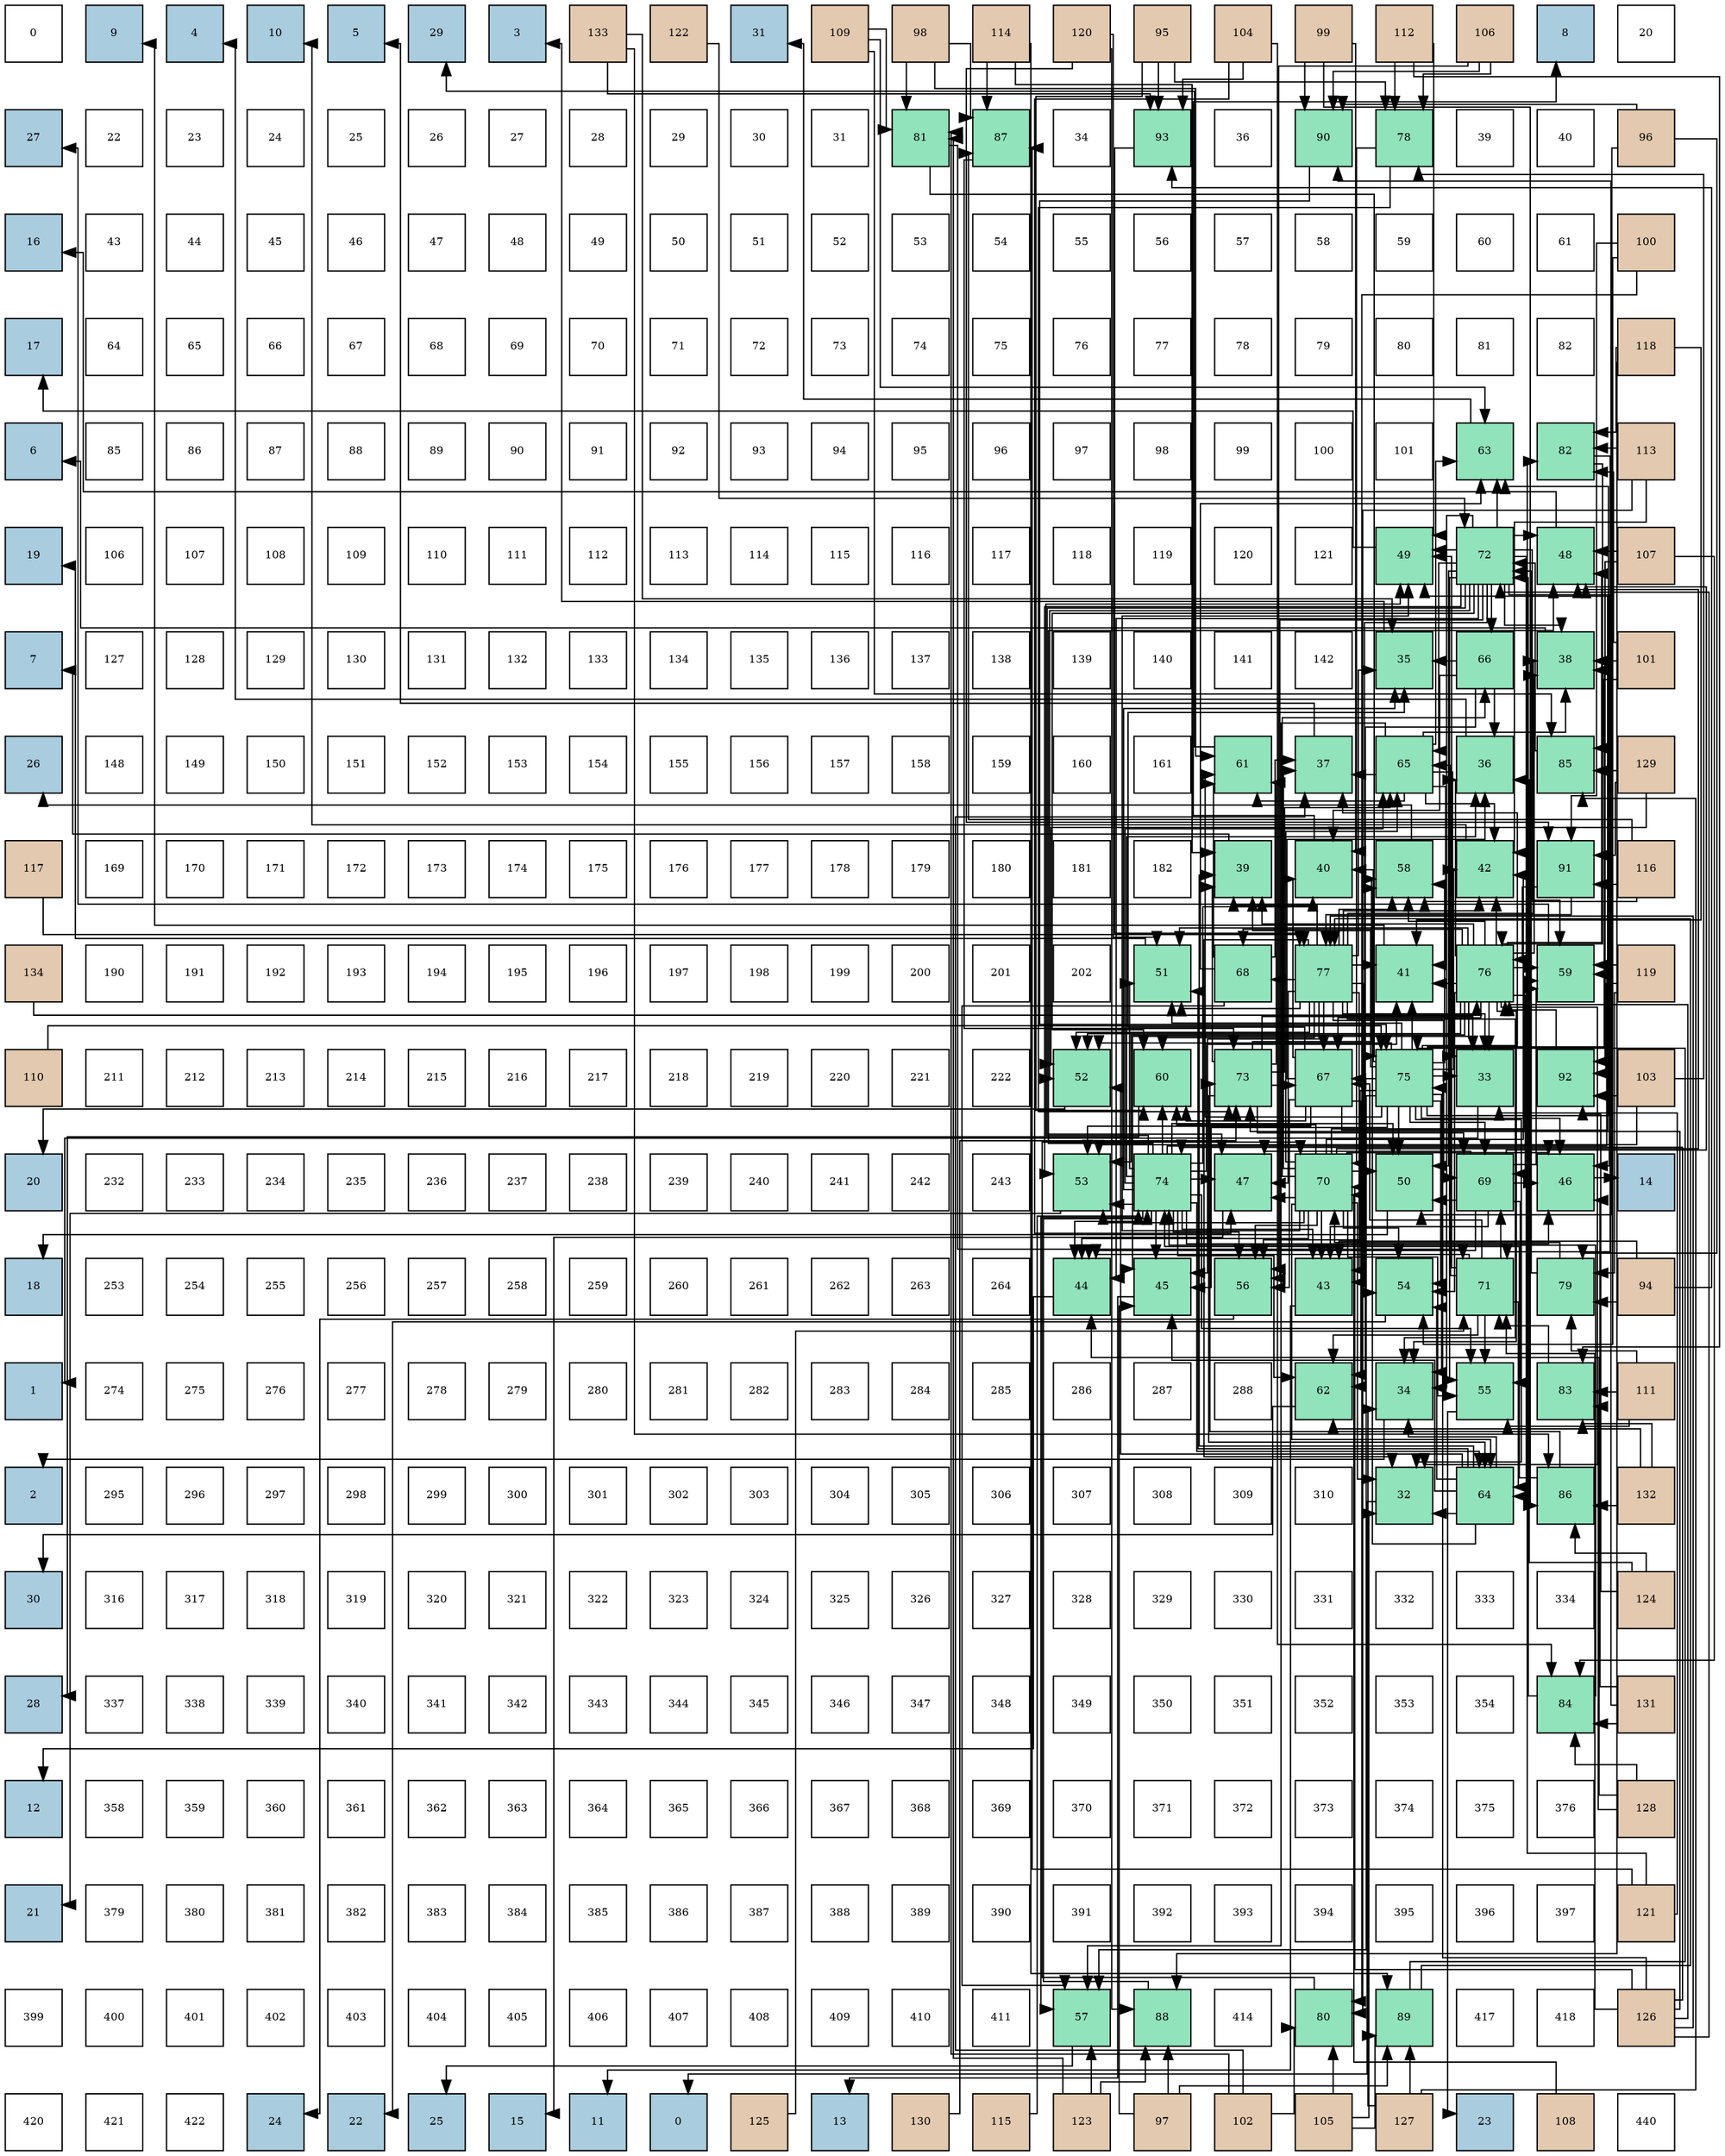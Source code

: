digraph layout{
 rankdir=TB;
 splines=ortho;
 node [style=filled shape=square fixedsize=true width=0.6];
0[label="0", fontsize=8, fillcolor="#ffffff"];
1[label="9", fontsize=8, fillcolor="#a9ccde"];
2[label="4", fontsize=8, fillcolor="#a9ccde"];
3[label="10", fontsize=8, fillcolor="#a9ccde"];
4[label="5", fontsize=8, fillcolor="#a9ccde"];
5[label="29", fontsize=8, fillcolor="#a9ccde"];
6[label="3", fontsize=8, fillcolor="#a9ccde"];
7[label="133", fontsize=8, fillcolor="#e3c9af"];
8[label="122", fontsize=8, fillcolor="#e3c9af"];
9[label="31", fontsize=8, fillcolor="#a9ccde"];
10[label="109", fontsize=8, fillcolor="#e3c9af"];
11[label="98", fontsize=8, fillcolor="#e3c9af"];
12[label="114", fontsize=8, fillcolor="#e3c9af"];
13[label="120", fontsize=8, fillcolor="#e3c9af"];
14[label="95", fontsize=8, fillcolor="#e3c9af"];
15[label="104", fontsize=8, fillcolor="#e3c9af"];
16[label="99", fontsize=8, fillcolor="#e3c9af"];
17[label="112", fontsize=8, fillcolor="#e3c9af"];
18[label="106", fontsize=8, fillcolor="#e3c9af"];
19[label="8", fontsize=8, fillcolor="#a9ccde"];
20[label="20", fontsize=8, fillcolor="#ffffff"];
21[label="27", fontsize=8, fillcolor="#a9ccde"];
22[label="22", fontsize=8, fillcolor="#ffffff"];
23[label="23", fontsize=8, fillcolor="#ffffff"];
24[label="24", fontsize=8, fillcolor="#ffffff"];
25[label="25", fontsize=8, fillcolor="#ffffff"];
26[label="26", fontsize=8, fillcolor="#ffffff"];
27[label="27", fontsize=8, fillcolor="#ffffff"];
28[label="28", fontsize=8, fillcolor="#ffffff"];
29[label="29", fontsize=8, fillcolor="#ffffff"];
30[label="30", fontsize=8, fillcolor="#ffffff"];
31[label="31", fontsize=8, fillcolor="#ffffff"];
32[label="81", fontsize=8, fillcolor="#91e3bb"];
33[label="87", fontsize=8, fillcolor="#91e3bb"];
34[label="34", fontsize=8, fillcolor="#ffffff"];
35[label="93", fontsize=8, fillcolor="#91e3bb"];
36[label="36", fontsize=8, fillcolor="#ffffff"];
37[label="90", fontsize=8, fillcolor="#91e3bb"];
38[label="78", fontsize=8, fillcolor="#91e3bb"];
39[label="39", fontsize=8, fillcolor="#ffffff"];
40[label="40", fontsize=8, fillcolor="#ffffff"];
41[label="96", fontsize=8, fillcolor="#e3c9af"];
42[label="16", fontsize=8, fillcolor="#a9ccde"];
43[label="43", fontsize=8, fillcolor="#ffffff"];
44[label="44", fontsize=8, fillcolor="#ffffff"];
45[label="45", fontsize=8, fillcolor="#ffffff"];
46[label="46", fontsize=8, fillcolor="#ffffff"];
47[label="47", fontsize=8, fillcolor="#ffffff"];
48[label="48", fontsize=8, fillcolor="#ffffff"];
49[label="49", fontsize=8, fillcolor="#ffffff"];
50[label="50", fontsize=8, fillcolor="#ffffff"];
51[label="51", fontsize=8, fillcolor="#ffffff"];
52[label="52", fontsize=8, fillcolor="#ffffff"];
53[label="53", fontsize=8, fillcolor="#ffffff"];
54[label="54", fontsize=8, fillcolor="#ffffff"];
55[label="55", fontsize=8, fillcolor="#ffffff"];
56[label="56", fontsize=8, fillcolor="#ffffff"];
57[label="57", fontsize=8, fillcolor="#ffffff"];
58[label="58", fontsize=8, fillcolor="#ffffff"];
59[label="59", fontsize=8, fillcolor="#ffffff"];
60[label="60", fontsize=8, fillcolor="#ffffff"];
61[label="61", fontsize=8, fillcolor="#ffffff"];
62[label="100", fontsize=8, fillcolor="#e3c9af"];
63[label="17", fontsize=8, fillcolor="#a9ccde"];
64[label="64", fontsize=8, fillcolor="#ffffff"];
65[label="65", fontsize=8, fillcolor="#ffffff"];
66[label="66", fontsize=8, fillcolor="#ffffff"];
67[label="67", fontsize=8, fillcolor="#ffffff"];
68[label="68", fontsize=8, fillcolor="#ffffff"];
69[label="69", fontsize=8, fillcolor="#ffffff"];
70[label="70", fontsize=8, fillcolor="#ffffff"];
71[label="71", fontsize=8, fillcolor="#ffffff"];
72[label="72", fontsize=8, fillcolor="#ffffff"];
73[label="73", fontsize=8, fillcolor="#ffffff"];
74[label="74", fontsize=8, fillcolor="#ffffff"];
75[label="75", fontsize=8, fillcolor="#ffffff"];
76[label="76", fontsize=8, fillcolor="#ffffff"];
77[label="77", fontsize=8, fillcolor="#ffffff"];
78[label="78", fontsize=8, fillcolor="#ffffff"];
79[label="79", fontsize=8, fillcolor="#ffffff"];
80[label="80", fontsize=8, fillcolor="#ffffff"];
81[label="81", fontsize=8, fillcolor="#ffffff"];
82[label="82", fontsize=8, fillcolor="#ffffff"];
83[label="118", fontsize=8, fillcolor="#e3c9af"];
84[label="6", fontsize=8, fillcolor="#a9ccde"];
85[label="85", fontsize=8, fillcolor="#ffffff"];
86[label="86", fontsize=8, fillcolor="#ffffff"];
87[label="87", fontsize=8, fillcolor="#ffffff"];
88[label="88", fontsize=8, fillcolor="#ffffff"];
89[label="89", fontsize=8, fillcolor="#ffffff"];
90[label="90", fontsize=8, fillcolor="#ffffff"];
91[label="91", fontsize=8, fillcolor="#ffffff"];
92[label="92", fontsize=8, fillcolor="#ffffff"];
93[label="93", fontsize=8, fillcolor="#ffffff"];
94[label="94", fontsize=8, fillcolor="#ffffff"];
95[label="95", fontsize=8, fillcolor="#ffffff"];
96[label="96", fontsize=8, fillcolor="#ffffff"];
97[label="97", fontsize=8, fillcolor="#ffffff"];
98[label="98", fontsize=8, fillcolor="#ffffff"];
99[label="99", fontsize=8, fillcolor="#ffffff"];
100[label="100", fontsize=8, fillcolor="#ffffff"];
101[label="101", fontsize=8, fillcolor="#ffffff"];
102[label="63", fontsize=8, fillcolor="#91e3bb"];
103[label="82", fontsize=8, fillcolor="#91e3bb"];
104[label="113", fontsize=8, fillcolor="#e3c9af"];
105[label="19", fontsize=8, fillcolor="#a9ccde"];
106[label="106", fontsize=8, fillcolor="#ffffff"];
107[label="107", fontsize=8, fillcolor="#ffffff"];
108[label="108", fontsize=8, fillcolor="#ffffff"];
109[label="109", fontsize=8, fillcolor="#ffffff"];
110[label="110", fontsize=8, fillcolor="#ffffff"];
111[label="111", fontsize=8, fillcolor="#ffffff"];
112[label="112", fontsize=8, fillcolor="#ffffff"];
113[label="113", fontsize=8, fillcolor="#ffffff"];
114[label="114", fontsize=8, fillcolor="#ffffff"];
115[label="115", fontsize=8, fillcolor="#ffffff"];
116[label="116", fontsize=8, fillcolor="#ffffff"];
117[label="117", fontsize=8, fillcolor="#ffffff"];
118[label="118", fontsize=8, fillcolor="#ffffff"];
119[label="119", fontsize=8, fillcolor="#ffffff"];
120[label="120", fontsize=8, fillcolor="#ffffff"];
121[label="121", fontsize=8, fillcolor="#ffffff"];
122[label="49", fontsize=8, fillcolor="#91e3bb"];
123[label="72", fontsize=8, fillcolor="#91e3bb"];
124[label="48", fontsize=8, fillcolor="#91e3bb"];
125[label="107", fontsize=8, fillcolor="#e3c9af"];
126[label="7", fontsize=8, fillcolor="#a9ccde"];
127[label="127", fontsize=8, fillcolor="#ffffff"];
128[label="128", fontsize=8, fillcolor="#ffffff"];
129[label="129", fontsize=8, fillcolor="#ffffff"];
130[label="130", fontsize=8, fillcolor="#ffffff"];
131[label="131", fontsize=8, fillcolor="#ffffff"];
132[label="132", fontsize=8, fillcolor="#ffffff"];
133[label="133", fontsize=8, fillcolor="#ffffff"];
134[label="134", fontsize=8, fillcolor="#ffffff"];
135[label="135", fontsize=8, fillcolor="#ffffff"];
136[label="136", fontsize=8, fillcolor="#ffffff"];
137[label="137", fontsize=8, fillcolor="#ffffff"];
138[label="138", fontsize=8, fillcolor="#ffffff"];
139[label="139", fontsize=8, fillcolor="#ffffff"];
140[label="140", fontsize=8, fillcolor="#ffffff"];
141[label="141", fontsize=8, fillcolor="#ffffff"];
142[label="142", fontsize=8, fillcolor="#ffffff"];
143[label="35", fontsize=8, fillcolor="#91e3bb"];
144[label="66", fontsize=8, fillcolor="#91e3bb"];
145[label="38", fontsize=8, fillcolor="#91e3bb"];
146[label="101", fontsize=8, fillcolor="#e3c9af"];
147[label="26", fontsize=8, fillcolor="#a9ccde"];
148[label="148", fontsize=8, fillcolor="#ffffff"];
149[label="149", fontsize=8, fillcolor="#ffffff"];
150[label="150", fontsize=8, fillcolor="#ffffff"];
151[label="151", fontsize=8, fillcolor="#ffffff"];
152[label="152", fontsize=8, fillcolor="#ffffff"];
153[label="153", fontsize=8, fillcolor="#ffffff"];
154[label="154", fontsize=8, fillcolor="#ffffff"];
155[label="155", fontsize=8, fillcolor="#ffffff"];
156[label="156", fontsize=8, fillcolor="#ffffff"];
157[label="157", fontsize=8, fillcolor="#ffffff"];
158[label="158", fontsize=8, fillcolor="#ffffff"];
159[label="159", fontsize=8, fillcolor="#ffffff"];
160[label="160", fontsize=8, fillcolor="#ffffff"];
161[label="161", fontsize=8, fillcolor="#ffffff"];
162[label="61", fontsize=8, fillcolor="#91e3bb"];
163[label="37", fontsize=8, fillcolor="#91e3bb"];
164[label="65", fontsize=8, fillcolor="#91e3bb"];
165[label="36", fontsize=8, fillcolor="#91e3bb"];
166[label="85", fontsize=8, fillcolor="#91e3bb"];
167[label="129", fontsize=8, fillcolor="#e3c9af"];
168[label="117", fontsize=8, fillcolor="#e3c9af"];
169[label="169", fontsize=8, fillcolor="#ffffff"];
170[label="170", fontsize=8, fillcolor="#ffffff"];
171[label="171", fontsize=8, fillcolor="#ffffff"];
172[label="172", fontsize=8, fillcolor="#ffffff"];
173[label="173", fontsize=8, fillcolor="#ffffff"];
174[label="174", fontsize=8, fillcolor="#ffffff"];
175[label="175", fontsize=8, fillcolor="#ffffff"];
176[label="176", fontsize=8, fillcolor="#ffffff"];
177[label="177", fontsize=8, fillcolor="#ffffff"];
178[label="178", fontsize=8, fillcolor="#ffffff"];
179[label="179", fontsize=8, fillcolor="#ffffff"];
180[label="180", fontsize=8, fillcolor="#ffffff"];
181[label="181", fontsize=8, fillcolor="#ffffff"];
182[label="182", fontsize=8, fillcolor="#ffffff"];
183[label="39", fontsize=8, fillcolor="#91e3bb"];
184[label="40", fontsize=8, fillcolor="#91e3bb"];
185[label="58", fontsize=8, fillcolor="#91e3bb"];
186[label="42", fontsize=8, fillcolor="#91e3bb"];
187[label="91", fontsize=8, fillcolor="#91e3bb"];
188[label="116", fontsize=8, fillcolor="#e3c9af"];
189[label="134", fontsize=8, fillcolor="#e3c9af"];
190[label="190", fontsize=8, fillcolor="#ffffff"];
191[label="191", fontsize=8, fillcolor="#ffffff"];
192[label="192", fontsize=8, fillcolor="#ffffff"];
193[label="193", fontsize=8, fillcolor="#ffffff"];
194[label="194", fontsize=8, fillcolor="#ffffff"];
195[label="195", fontsize=8, fillcolor="#ffffff"];
196[label="196", fontsize=8, fillcolor="#ffffff"];
197[label="197", fontsize=8, fillcolor="#ffffff"];
198[label="198", fontsize=8, fillcolor="#ffffff"];
199[label="199", fontsize=8, fillcolor="#ffffff"];
200[label="200", fontsize=8, fillcolor="#ffffff"];
201[label="201", fontsize=8, fillcolor="#ffffff"];
202[label="202", fontsize=8, fillcolor="#ffffff"];
203[label="51", fontsize=8, fillcolor="#91e3bb"];
204[label="68", fontsize=8, fillcolor="#91e3bb"];
205[label="77", fontsize=8, fillcolor="#91e3bb"];
206[label="41", fontsize=8, fillcolor="#91e3bb"];
207[label="76", fontsize=8, fillcolor="#91e3bb"];
208[label="59", fontsize=8, fillcolor="#91e3bb"];
209[label="119", fontsize=8, fillcolor="#e3c9af"];
210[label="110", fontsize=8, fillcolor="#e3c9af"];
211[label="211", fontsize=8, fillcolor="#ffffff"];
212[label="212", fontsize=8, fillcolor="#ffffff"];
213[label="213", fontsize=8, fillcolor="#ffffff"];
214[label="214", fontsize=8, fillcolor="#ffffff"];
215[label="215", fontsize=8, fillcolor="#ffffff"];
216[label="216", fontsize=8, fillcolor="#ffffff"];
217[label="217", fontsize=8, fillcolor="#ffffff"];
218[label="218", fontsize=8, fillcolor="#ffffff"];
219[label="219", fontsize=8, fillcolor="#ffffff"];
220[label="220", fontsize=8, fillcolor="#ffffff"];
221[label="221", fontsize=8, fillcolor="#ffffff"];
222[label="222", fontsize=8, fillcolor="#ffffff"];
223[label="52", fontsize=8, fillcolor="#91e3bb"];
224[label="60", fontsize=8, fillcolor="#91e3bb"];
225[label="73", fontsize=8, fillcolor="#91e3bb"];
226[label="67", fontsize=8, fillcolor="#91e3bb"];
227[label="75", fontsize=8, fillcolor="#91e3bb"];
228[label="33", fontsize=8, fillcolor="#91e3bb"];
229[label="92", fontsize=8, fillcolor="#91e3bb"];
230[label="103", fontsize=8, fillcolor="#e3c9af"];
231[label="20", fontsize=8, fillcolor="#a9ccde"];
232[label="232", fontsize=8, fillcolor="#ffffff"];
233[label="233", fontsize=8, fillcolor="#ffffff"];
234[label="234", fontsize=8, fillcolor="#ffffff"];
235[label="235", fontsize=8, fillcolor="#ffffff"];
236[label="236", fontsize=8, fillcolor="#ffffff"];
237[label="237", fontsize=8, fillcolor="#ffffff"];
238[label="238", fontsize=8, fillcolor="#ffffff"];
239[label="239", fontsize=8, fillcolor="#ffffff"];
240[label="240", fontsize=8, fillcolor="#ffffff"];
241[label="241", fontsize=8, fillcolor="#ffffff"];
242[label="242", fontsize=8, fillcolor="#ffffff"];
243[label="243", fontsize=8, fillcolor="#ffffff"];
244[label="53", fontsize=8, fillcolor="#91e3bb"];
245[label="74", fontsize=8, fillcolor="#91e3bb"];
246[label="47", fontsize=8, fillcolor="#91e3bb"];
247[label="70", fontsize=8, fillcolor="#91e3bb"];
248[label="50", fontsize=8, fillcolor="#91e3bb"];
249[label="69", fontsize=8, fillcolor="#91e3bb"];
250[label="46", fontsize=8, fillcolor="#91e3bb"];
251[label="14", fontsize=8, fillcolor="#a9ccde"];
252[label="18", fontsize=8, fillcolor="#a9ccde"];
253[label="253", fontsize=8, fillcolor="#ffffff"];
254[label="254", fontsize=8, fillcolor="#ffffff"];
255[label="255", fontsize=8, fillcolor="#ffffff"];
256[label="256", fontsize=8, fillcolor="#ffffff"];
257[label="257", fontsize=8, fillcolor="#ffffff"];
258[label="258", fontsize=8, fillcolor="#ffffff"];
259[label="259", fontsize=8, fillcolor="#ffffff"];
260[label="260", fontsize=8, fillcolor="#ffffff"];
261[label="261", fontsize=8, fillcolor="#ffffff"];
262[label="262", fontsize=8, fillcolor="#ffffff"];
263[label="263", fontsize=8, fillcolor="#ffffff"];
264[label="264", fontsize=8, fillcolor="#ffffff"];
265[label="44", fontsize=8, fillcolor="#91e3bb"];
266[label="45", fontsize=8, fillcolor="#91e3bb"];
267[label="56", fontsize=8, fillcolor="#91e3bb"];
268[label="43", fontsize=8, fillcolor="#91e3bb"];
269[label="54", fontsize=8, fillcolor="#91e3bb"];
270[label="71", fontsize=8, fillcolor="#91e3bb"];
271[label="79", fontsize=8, fillcolor="#91e3bb"];
272[label="94", fontsize=8, fillcolor="#e3c9af"];
273[label="1", fontsize=8, fillcolor="#a9ccde"];
274[label="274", fontsize=8, fillcolor="#ffffff"];
275[label="275", fontsize=8, fillcolor="#ffffff"];
276[label="276", fontsize=8, fillcolor="#ffffff"];
277[label="277", fontsize=8, fillcolor="#ffffff"];
278[label="278", fontsize=8, fillcolor="#ffffff"];
279[label="279", fontsize=8, fillcolor="#ffffff"];
280[label="280", fontsize=8, fillcolor="#ffffff"];
281[label="281", fontsize=8, fillcolor="#ffffff"];
282[label="282", fontsize=8, fillcolor="#ffffff"];
283[label="283", fontsize=8, fillcolor="#ffffff"];
284[label="284", fontsize=8, fillcolor="#ffffff"];
285[label="285", fontsize=8, fillcolor="#ffffff"];
286[label="286", fontsize=8, fillcolor="#ffffff"];
287[label="287", fontsize=8, fillcolor="#ffffff"];
288[label="288", fontsize=8, fillcolor="#ffffff"];
289[label="62", fontsize=8, fillcolor="#91e3bb"];
290[label="34", fontsize=8, fillcolor="#91e3bb"];
291[label="55", fontsize=8, fillcolor="#91e3bb"];
292[label="83", fontsize=8, fillcolor="#91e3bb"];
293[label="111", fontsize=8, fillcolor="#e3c9af"];
294[label="2", fontsize=8, fillcolor="#a9ccde"];
295[label="295", fontsize=8, fillcolor="#ffffff"];
296[label="296", fontsize=8, fillcolor="#ffffff"];
297[label="297", fontsize=8, fillcolor="#ffffff"];
298[label="298", fontsize=8, fillcolor="#ffffff"];
299[label="299", fontsize=8, fillcolor="#ffffff"];
300[label="300", fontsize=8, fillcolor="#ffffff"];
301[label="301", fontsize=8, fillcolor="#ffffff"];
302[label="302", fontsize=8, fillcolor="#ffffff"];
303[label="303", fontsize=8, fillcolor="#ffffff"];
304[label="304", fontsize=8, fillcolor="#ffffff"];
305[label="305", fontsize=8, fillcolor="#ffffff"];
306[label="306", fontsize=8, fillcolor="#ffffff"];
307[label="307", fontsize=8, fillcolor="#ffffff"];
308[label="308", fontsize=8, fillcolor="#ffffff"];
309[label="309", fontsize=8, fillcolor="#ffffff"];
310[label="310", fontsize=8, fillcolor="#ffffff"];
311[label="32", fontsize=8, fillcolor="#91e3bb"];
312[label="64", fontsize=8, fillcolor="#91e3bb"];
313[label="86", fontsize=8, fillcolor="#91e3bb"];
314[label="132", fontsize=8, fillcolor="#e3c9af"];
315[label="30", fontsize=8, fillcolor="#a9ccde"];
316[label="316", fontsize=8, fillcolor="#ffffff"];
317[label="317", fontsize=8, fillcolor="#ffffff"];
318[label="318", fontsize=8, fillcolor="#ffffff"];
319[label="319", fontsize=8, fillcolor="#ffffff"];
320[label="320", fontsize=8, fillcolor="#ffffff"];
321[label="321", fontsize=8, fillcolor="#ffffff"];
322[label="322", fontsize=8, fillcolor="#ffffff"];
323[label="323", fontsize=8, fillcolor="#ffffff"];
324[label="324", fontsize=8, fillcolor="#ffffff"];
325[label="325", fontsize=8, fillcolor="#ffffff"];
326[label="326", fontsize=8, fillcolor="#ffffff"];
327[label="327", fontsize=8, fillcolor="#ffffff"];
328[label="328", fontsize=8, fillcolor="#ffffff"];
329[label="329", fontsize=8, fillcolor="#ffffff"];
330[label="330", fontsize=8, fillcolor="#ffffff"];
331[label="331", fontsize=8, fillcolor="#ffffff"];
332[label="332", fontsize=8, fillcolor="#ffffff"];
333[label="333", fontsize=8, fillcolor="#ffffff"];
334[label="334", fontsize=8, fillcolor="#ffffff"];
335[label="124", fontsize=8, fillcolor="#e3c9af"];
336[label="28", fontsize=8, fillcolor="#a9ccde"];
337[label="337", fontsize=8, fillcolor="#ffffff"];
338[label="338", fontsize=8, fillcolor="#ffffff"];
339[label="339", fontsize=8, fillcolor="#ffffff"];
340[label="340", fontsize=8, fillcolor="#ffffff"];
341[label="341", fontsize=8, fillcolor="#ffffff"];
342[label="342", fontsize=8, fillcolor="#ffffff"];
343[label="343", fontsize=8, fillcolor="#ffffff"];
344[label="344", fontsize=8, fillcolor="#ffffff"];
345[label="345", fontsize=8, fillcolor="#ffffff"];
346[label="346", fontsize=8, fillcolor="#ffffff"];
347[label="347", fontsize=8, fillcolor="#ffffff"];
348[label="348", fontsize=8, fillcolor="#ffffff"];
349[label="349", fontsize=8, fillcolor="#ffffff"];
350[label="350", fontsize=8, fillcolor="#ffffff"];
351[label="351", fontsize=8, fillcolor="#ffffff"];
352[label="352", fontsize=8, fillcolor="#ffffff"];
353[label="353", fontsize=8, fillcolor="#ffffff"];
354[label="354", fontsize=8, fillcolor="#ffffff"];
355[label="84", fontsize=8, fillcolor="#91e3bb"];
356[label="131", fontsize=8, fillcolor="#e3c9af"];
357[label="12", fontsize=8, fillcolor="#a9ccde"];
358[label="358", fontsize=8, fillcolor="#ffffff"];
359[label="359", fontsize=8, fillcolor="#ffffff"];
360[label="360", fontsize=8, fillcolor="#ffffff"];
361[label="361", fontsize=8, fillcolor="#ffffff"];
362[label="362", fontsize=8, fillcolor="#ffffff"];
363[label="363", fontsize=8, fillcolor="#ffffff"];
364[label="364", fontsize=8, fillcolor="#ffffff"];
365[label="365", fontsize=8, fillcolor="#ffffff"];
366[label="366", fontsize=8, fillcolor="#ffffff"];
367[label="367", fontsize=8, fillcolor="#ffffff"];
368[label="368", fontsize=8, fillcolor="#ffffff"];
369[label="369", fontsize=8, fillcolor="#ffffff"];
370[label="370", fontsize=8, fillcolor="#ffffff"];
371[label="371", fontsize=8, fillcolor="#ffffff"];
372[label="372", fontsize=8, fillcolor="#ffffff"];
373[label="373", fontsize=8, fillcolor="#ffffff"];
374[label="374", fontsize=8, fillcolor="#ffffff"];
375[label="375", fontsize=8, fillcolor="#ffffff"];
376[label="376", fontsize=8, fillcolor="#ffffff"];
377[label="128", fontsize=8, fillcolor="#e3c9af"];
378[label="21", fontsize=8, fillcolor="#a9ccde"];
379[label="379", fontsize=8, fillcolor="#ffffff"];
380[label="380", fontsize=8, fillcolor="#ffffff"];
381[label="381", fontsize=8, fillcolor="#ffffff"];
382[label="382", fontsize=8, fillcolor="#ffffff"];
383[label="383", fontsize=8, fillcolor="#ffffff"];
384[label="384", fontsize=8, fillcolor="#ffffff"];
385[label="385", fontsize=8, fillcolor="#ffffff"];
386[label="386", fontsize=8, fillcolor="#ffffff"];
387[label="387", fontsize=8, fillcolor="#ffffff"];
388[label="388", fontsize=8, fillcolor="#ffffff"];
389[label="389", fontsize=8, fillcolor="#ffffff"];
390[label="390", fontsize=8, fillcolor="#ffffff"];
391[label="391", fontsize=8, fillcolor="#ffffff"];
392[label="392", fontsize=8, fillcolor="#ffffff"];
393[label="393", fontsize=8, fillcolor="#ffffff"];
394[label="394", fontsize=8, fillcolor="#ffffff"];
395[label="395", fontsize=8, fillcolor="#ffffff"];
396[label="396", fontsize=8, fillcolor="#ffffff"];
397[label="397", fontsize=8, fillcolor="#ffffff"];
398[label="121", fontsize=8, fillcolor="#e3c9af"];
399[label="399", fontsize=8, fillcolor="#ffffff"];
400[label="400", fontsize=8, fillcolor="#ffffff"];
401[label="401", fontsize=8, fillcolor="#ffffff"];
402[label="402", fontsize=8, fillcolor="#ffffff"];
403[label="403", fontsize=8, fillcolor="#ffffff"];
404[label="404", fontsize=8, fillcolor="#ffffff"];
405[label="405", fontsize=8, fillcolor="#ffffff"];
406[label="406", fontsize=8, fillcolor="#ffffff"];
407[label="407", fontsize=8, fillcolor="#ffffff"];
408[label="408", fontsize=8, fillcolor="#ffffff"];
409[label="409", fontsize=8, fillcolor="#ffffff"];
410[label="410", fontsize=8, fillcolor="#ffffff"];
411[label="411", fontsize=8, fillcolor="#ffffff"];
412[label="57", fontsize=8, fillcolor="#91e3bb"];
413[label="88", fontsize=8, fillcolor="#91e3bb"];
414[label="414", fontsize=8, fillcolor="#ffffff"];
415[label="80", fontsize=8, fillcolor="#91e3bb"];
416[label="89", fontsize=8, fillcolor="#91e3bb"];
417[label="417", fontsize=8, fillcolor="#ffffff"];
418[label="418", fontsize=8, fillcolor="#ffffff"];
419[label="126", fontsize=8, fillcolor="#e3c9af"];
420[label="420", fontsize=8, fillcolor="#ffffff"];
421[label="421", fontsize=8, fillcolor="#ffffff"];
422[label="422", fontsize=8, fillcolor="#ffffff"];
423[label="24", fontsize=8, fillcolor="#a9ccde"];
424[label="22", fontsize=8, fillcolor="#a9ccde"];
425[label="25", fontsize=8, fillcolor="#a9ccde"];
426[label="15", fontsize=8, fillcolor="#a9ccde"];
427[label="11", fontsize=8, fillcolor="#a9ccde"];
428[label="0", fontsize=8, fillcolor="#a9ccde"];
429[label="125", fontsize=8, fillcolor="#e3c9af"];
430[label="13", fontsize=8, fillcolor="#a9ccde"];
431[label="130", fontsize=8, fillcolor="#e3c9af"];
432[label="115", fontsize=8, fillcolor="#e3c9af"];
433[label="123", fontsize=8, fillcolor="#e3c9af"];
434[label="97", fontsize=8, fillcolor="#e3c9af"];
435[label="102", fontsize=8, fillcolor="#e3c9af"];
436[label="105", fontsize=8, fillcolor="#e3c9af"];
437[label="127", fontsize=8, fillcolor="#e3c9af"];
438[label="23", fontsize=8, fillcolor="#a9ccde"];
439[label="108", fontsize=8, fillcolor="#e3c9af"];
440[label="440", fontsize=8, fillcolor="#ffffff"];
edge [constraint=false, style=vis];311 -> 428;
228 -> 273;
290 -> 294;
143 -> 6;
165 -> 2;
163 -> 4;
145 -> 84;
183 -> 126;
184 -> 19;
206 -> 1;
186 -> 3;
268 -> 427;
265 -> 357;
266 -> 430;
250 -> 251;
246 -> 426;
124 -> 42;
122 -> 63;
248 -> 252;
203 -> 105;
223 -> 231;
244 -> 378;
269 -> 424;
291 -> 438;
267 -> 423;
412 -> 425;
185 -> 147;
208 -> 21;
224 -> 336;
162 -> 5;
289 -> 315;
102 -> 9;
312 -> 311;
312 -> 290;
312 -> 183;
312 -> 266;
312 -> 203;
312 -> 223;
312 -> 269;
312 -> 185;
164 -> 228;
164 -> 163;
164 -> 145;
164 -> 206;
164 -> 186;
164 -> 412;
164 -> 162;
164 -> 102;
144 -> 143;
144 -> 165;
144 -> 184;
144 -> 289;
226 -> 143;
226 -> 165;
226 -> 184;
226 -> 122;
226 -> 244;
226 -> 267;
226 -> 224;
226 -> 289;
204 -> 163;
204 -> 412;
204 -> 162;
204 -> 102;
249 -> 268;
249 -> 265;
249 -> 250;
249 -> 246;
249 -> 124;
249 -> 248;
249 -> 291;
249 -> 208;
247 -> 311;
247 -> 163;
247 -> 186;
247 -> 268;
247 -> 265;
247 -> 250;
247 -> 246;
247 -> 124;
247 -> 122;
247 -> 248;
247 -> 244;
247 -> 269;
247 -> 291;
247 -> 267;
247 -> 208;
247 -> 224;
247 -> 312;
247 -> 164;
247 -> 144;
270 -> 265;
270 -> 122;
270 -> 291;
270 -> 289;
270 -> 312;
270 -> 164;
270 -> 226;
270 -> 249;
123 -> 290;
123 -> 145;
123 -> 268;
123 -> 265;
123 -> 250;
123 -> 246;
123 -> 124;
123 -> 122;
123 -> 248;
123 -> 223;
123 -> 244;
123 -> 291;
123 -> 267;
123 -> 208;
123 -> 224;
123 -> 102;
123 -> 312;
123 -> 164;
123 -> 144;
225 -> 228;
225 -> 183;
225 -> 185;
225 -> 162;
225 -> 312;
225 -> 164;
225 -> 226;
225 -> 249;
245 -> 143;
245 -> 165;
245 -> 184;
245 -> 206;
245 -> 268;
245 -> 265;
245 -> 266;
245 -> 250;
245 -> 246;
245 -> 124;
245 -> 122;
245 -> 248;
245 -> 203;
245 -> 244;
245 -> 291;
245 -> 267;
245 -> 412;
245 -> 208;
245 -> 224;
245 -> 289;
245 -> 312;
245 -> 164;
227 -> 311;
227 -> 228;
227 -> 290;
227 -> 163;
227 -> 145;
227 -> 183;
227 -> 184;
227 -> 206;
227 -> 186;
227 -> 266;
227 -> 250;
227 -> 248;
227 -> 203;
227 -> 223;
227 -> 269;
227 -> 267;
227 -> 412;
227 -> 185;
227 -> 162;
227 -> 102;
227 -> 226;
227 -> 249;
207 -> 311;
207 -> 228;
207 -> 290;
207 -> 165;
207 -> 145;
207 -> 183;
207 -> 206;
207 -> 186;
207 -> 266;
207 -> 124;
207 -> 203;
207 -> 223;
207 -> 244;
207 -> 269;
207 -> 185;
207 -> 208;
207 -> 226;
207 -> 204;
207 -> 249;
205 -> 311;
205 -> 228;
205 -> 290;
205 -> 143;
205 -> 145;
205 -> 183;
205 -> 206;
205 -> 186;
205 -> 268;
205 -> 266;
205 -> 246;
205 -> 203;
205 -> 223;
205 -> 269;
205 -> 185;
205 -> 224;
205 -> 226;
205 -> 204;
205 -> 249;
38 -> 247;
38 -> 225;
271 -> 247;
271 -> 123;
415 -> 247;
32 -> 270;
32 -> 227;
103 -> 270;
103 -> 207;
292 -> 270;
355 -> 123;
355 -> 245;
166 -> 123;
313 -> 225;
313 -> 245;
33 -> 225;
413 -> 245;
416 -> 227;
416 -> 205;
37 -> 227;
187 -> 207;
187 -> 205;
229 -> 207;
35 -> 205;
272 -> 268;
272 -> 271;
272 -> 35;
14 -> 224;
14 -> 38;
14 -> 35;
41 -> 248;
41 -> 271;
41 -> 37;
434 -> 266;
434 -> 413;
434 -> 416;
11 -> 162;
11 -> 32;
11 -> 33;
16 -> 184;
16 -> 313;
16 -> 37;
62 -> 269;
62 -> 415;
62 -> 187;
146 -> 145;
146 -> 103;
146 -> 166;
435 -> 163;
435 -> 415;
435 -> 32;
230 -> 244;
230 -> 38;
230 -> 229;
15 -> 246;
15 -> 355;
15 -> 35;
436 -> 311;
436 -> 415;
436 -> 416;
18 -> 267;
18 -> 38;
18 -> 37;
125 -> 124;
125 -> 355;
125 -> 229;
439 -> 247;
10 -> 102;
10 -> 32;
10 -> 166;
210 -> 227;
293 -> 291;
293 -> 271;
293 -> 292;
17 -> 122;
17 -> 38;
17 -> 292;
104 -> 186;
104 -> 415;
104 -> 103;
12 -> 183;
12 -> 33;
12 -> 416;
432 -> 245;
188 -> 185;
188 -> 33;
188 -> 187;
168 -> 205;
83 -> 206;
83 -> 103;
83 -> 413;
209 -> 208;
209 -> 271;
209 -> 229;
13 -> 203;
13 -> 413;
13 -> 187;
398 -> 228;
398 -> 103;
398 -> 33;
8 -> 123;
433 -> 412;
433 -> 32;
433 -> 413;
335 -> 165;
335 -> 313;
335 -> 229;
429 -> 270;
419 -> 247;
419 -> 270;
419 -> 123;
419 -> 225;
419 -> 245;
419 -> 227;
419 -> 207;
419 -> 205;
437 -> 290;
437 -> 166;
437 -> 416;
377 -> 265;
377 -> 292;
377 -> 355;
167 -> 223;
167 -> 166;
167 -> 187;
431 -> 225;
356 -> 250;
356 -> 355;
356 -> 37;
314 -> 289;
314 -> 292;
314 -> 313;
7 -> 143;
7 -> 313;
7 -> 35;
189 -> 207;
edge [constraint=true, style=invis];
0 -> 21 -> 42 -> 63 -> 84 -> 105 -> 126 -> 147 -> 168 -> 189 -> 210 -> 231 -> 252 -> 273 -> 294 -> 315 -> 336 -> 357 -> 378 -> 399 -> 420;
1 -> 22 -> 43 -> 64 -> 85 -> 106 -> 127 -> 148 -> 169 -> 190 -> 211 -> 232 -> 253 -> 274 -> 295 -> 316 -> 337 -> 358 -> 379 -> 400 -> 421;
2 -> 23 -> 44 -> 65 -> 86 -> 107 -> 128 -> 149 -> 170 -> 191 -> 212 -> 233 -> 254 -> 275 -> 296 -> 317 -> 338 -> 359 -> 380 -> 401 -> 422;
3 -> 24 -> 45 -> 66 -> 87 -> 108 -> 129 -> 150 -> 171 -> 192 -> 213 -> 234 -> 255 -> 276 -> 297 -> 318 -> 339 -> 360 -> 381 -> 402 -> 423;
4 -> 25 -> 46 -> 67 -> 88 -> 109 -> 130 -> 151 -> 172 -> 193 -> 214 -> 235 -> 256 -> 277 -> 298 -> 319 -> 340 -> 361 -> 382 -> 403 -> 424;
5 -> 26 -> 47 -> 68 -> 89 -> 110 -> 131 -> 152 -> 173 -> 194 -> 215 -> 236 -> 257 -> 278 -> 299 -> 320 -> 341 -> 362 -> 383 -> 404 -> 425;
6 -> 27 -> 48 -> 69 -> 90 -> 111 -> 132 -> 153 -> 174 -> 195 -> 216 -> 237 -> 258 -> 279 -> 300 -> 321 -> 342 -> 363 -> 384 -> 405 -> 426;
7 -> 28 -> 49 -> 70 -> 91 -> 112 -> 133 -> 154 -> 175 -> 196 -> 217 -> 238 -> 259 -> 280 -> 301 -> 322 -> 343 -> 364 -> 385 -> 406 -> 427;
8 -> 29 -> 50 -> 71 -> 92 -> 113 -> 134 -> 155 -> 176 -> 197 -> 218 -> 239 -> 260 -> 281 -> 302 -> 323 -> 344 -> 365 -> 386 -> 407 -> 428;
9 -> 30 -> 51 -> 72 -> 93 -> 114 -> 135 -> 156 -> 177 -> 198 -> 219 -> 240 -> 261 -> 282 -> 303 -> 324 -> 345 -> 366 -> 387 -> 408 -> 429;
10 -> 31 -> 52 -> 73 -> 94 -> 115 -> 136 -> 157 -> 178 -> 199 -> 220 -> 241 -> 262 -> 283 -> 304 -> 325 -> 346 -> 367 -> 388 -> 409 -> 430;
11 -> 32 -> 53 -> 74 -> 95 -> 116 -> 137 -> 158 -> 179 -> 200 -> 221 -> 242 -> 263 -> 284 -> 305 -> 326 -> 347 -> 368 -> 389 -> 410 -> 431;
12 -> 33 -> 54 -> 75 -> 96 -> 117 -> 138 -> 159 -> 180 -> 201 -> 222 -> 243 -> 264 -> 285 -> 306 -> 327 -> 348 -> 369 -> 390 -> 411 -> 432;
13 -> 34 -> 55 -> 76 -> 97 -> 118 -> 139 -> 160 -> 181 -> 202 -> 223 -> 244 -> 265 -> 286 -> 307 -> 328 -> 349 -> 370 -> 391 -> 412 -> 433;
14 -> 35 -> 56 -> 77 -> 98 -> 119 -> 140 -> 161 -> 182 -> 203 -> 224 -> 245 -> 266 -> 287 -> 308 -> 329 -> 350 -> 371 -> 392 -> 413 -> 434;
15 -> 36 -> 57 -> 78 -> 99 -> 120 -> 141 -> 162 -> 183 -> 204 -> 225 -> 246 -> 267 -> 288 -> 309 -> 330 -> 351 -> 372 -> 393 -> 414 -> 435;
16 -> 37 -> 58 -> 79 -> 100 -> 121 -> 142 -> 163 -> 184 -> 205 -> 226 -> 247 -> 268 -> 289 -> 310 -> 331 -> 352 -> 373 -> 394 -> 415 -> 436;
17 -> 38 -> 59 -> 80 -> 101 -> 122 -> 143 -> 164 -> 185 -> 206 -> 227 -> 248 -> 269 -> 290 -> 311 -> 332 -> 353 -> 374 -> 395 -> 416 -> 437;
18 -> 39 -> 60 -> 81 -> 102 -> 123 -> 144 -> 165 -> 186 -> 207 -> 228 -> 249 -> 270 -> 291 -> 312 -> 333 -> 354 -> 375 -> 396 -> 417 -> 438;
19 -> 40 -> 61 -> 82 -> 103 -> 124 -> 145 -> 166 -> 187 -> 208 -> 229 -> 250 -> 271 -> 292 -> 313 -> 334 -> 355 -> 376 -> 397 -> 418 -> 439;
20 -> 41 -> 62 -> 83 -> 104 -> 125 -> 146 -> 167 -> 188 -> 209 -> 230 -> 251 -> 272 -> 293 -> 314 -> 335 -> 356 -> 377 -> 398 -> 419 -> 440;
rank = same {0 -> 1 -> 2 -> 3 -> 4 -> 5 -> 6 -> 7 -> 8 -> 9 -> 10 -> 11 -> 12 -> 13 -> 14 -> 15 -> 16 -> 17 -> 18 -> 19 -> 20};
rank = same {21 -> 22 -> 23 -> 24 -> 25 -> 26 -> 27 -> 28 -> 29 -> 30 -> 31 -> 32 -> 33 -> 34 -> 35 -> 36 -> 37 -> 38 -> 39 -> 40 -> 41};
rank = same {42 -> 43 -> 44 -> 45 -> 46 -> 47 -> 48 -> 49 -> 50 -> 51 -> 52 -> 53 -> 54 -> 55 -> 56 -> 57 -> 58 -> 59 -> 60 -> 61 -> 62};
rank = same {63 -> 64 -> 65 -> 66 -> 67 -> 68 -> 69 -> 70 -> 71 -> 72 -> 73 -> 74 -> 75 -> 76 -> 77 -> 78 -> 79 -> 80 -> 81 -> 82 -> 83};
rank = same {84 -> 85 -> 86 -> 87 -> 88 -> 89 -> 90 -> 91 -> 92 -> 93 -> 94 -> 95 -> 96 -> 97 -> 98 -> 99 -> 100 -> 101 -> 102 -> 103 -> 104};
rank = same {105 -> 106 -> 107 -> 108 -> 109 -> 110 -> 111 -> 112 -> 113 -> 114 -> 115 -> 116 -> 117 -> 118 -> 119 -> 120 -> 121 -> 122 -> 123 -> 124 -> 125};
rank = same {126 -> 127 -> 128 -> 129 -> 130 -> 131 -> 132 -> 133 -> 134 -> 135 -> 136 -> 137 -> 138 -> 139 -> 140 -> 141 -> 142 -> 143 -> 144 -> 145 -> 146};
rank = same {147 -> 148 -> 149 -> 150 -> 151 -> 152 -> 153 -> 154 -> 155 -> 156 -> 157 -> 158 -> 159 -> 160 -> 161 -> 162 -> 163 -> 164 -> 165 -> 166 -> 167};
rank = same {168 -> 169 -> 170 -> 171 -> 172 -> 173 -> 174 -> 175 -> 176 -> 177 -> 178 -> 179 -> 180 -> 181 -> 182 -> 183 -> 184 -> 185 -> 186 -> 187 -> 188};
rank = same {189 -> 190 -> 191 -> 192 -> 193 -> 194 -> 195 -> 196 -> 197 -> 198 -> 199 -> 200 -> 201 -> 202 -> 203 -> 204 -> 205 -> 206 -> 207 -> 208 -> 209};
rank = same {210 -> 211 -> 212 -> 213 -> 214 -> 215 -> 216 -> 217 -> 218 -> 219 -> 220 -> 221 -> 222 -> 223 -> 224 -> 225 -> 226 -> 227 -> 228 -> 229 -> 230};
rank = same {231 -> 232 -> 233 -> 234 -> 235 -> 236 -> 237 -> 238 -> 239 -> 240 -> 241 -> 242 -> 243 -> 244 -> 245 -> 246 -> 247 -> 248 -> 249 -> 250 -> 251};
rank = same {252 -> 253 -> 254 -> 255 -> 256 -> 257 -> 258 -> 259 -> 260 -> 261 -> 262 -> 263 -> 264 -> 265 -> 266 -> 267 -> 268 -> 269 -> 270 -> 271 -> 272};
rank = same {273 -> 274 -> 275 -> 276 -> 277 -> 278 -> 279 -> 280 -> 281 -> 282 -> 283 -> 284 -> 285 -> 286 -> 287 -> 288 -> 289 -> 290 -> 291 -> 292 -> 293};
rank = same {294 -> 295 -> 296 -> 297 -> 298 -> 299 -> 300 -> 301 -> 302 -> 303 -> 304 -> 305 -> 306 -> 307 -> 308 -> 309 -> 310 -> 311 -> 312 -> 313 -> 314};
rank = same {315 -> 316 -> 317 -> 318 -> 319 -> 320 -> 321 -> 322 -> 323 -> 324 -> 325 -> 326 -> 327 -> 328 -> 329 -> 330 -> 331 -> 332 -> 333 -> 334 -> 335};
rank = same {336 -> 337 -> 338 -> 339 -> 340 -> 341 -> 342 -> 343 -> 344 -> 345 -> 346 -> 347 -> 348 -> 349 -> 350 -> 351 -> 352 -> 353 -> 354 -> 355 -> 356};
rank = same {357 -> 358 -> 359 -> 360 -> 361 -> 362 -> 363 -> 364 -> 365 -> 366 -> 367 -> 368 -> 369 -> 370 -> 371 -> 372 -> 373 -> 374 -> 375 -> 376 -> 377};
rank = same {378 -> 379 -> 380 -> 381 -> 382 -> 383 -> 384 -> 385 -> 386 -> 387 -> 388 -> 389 -> 390 -> 391 -> 392 -> 393 -> 394 -> 395 -> 396 -> 397 -> 398};
rank = same {399 -> 400 -> 401 -> 402 -> 403 -> 404 -> 405 -> 406 -> 407 -> 408 -> 409 -> 410 -> 411 -> 412 -> 413 -> 414 -> 415 -> 416 -> 417 -> 418 -> 419};
rank = same {420 -> 421 -> 422 -> 423 -> 424 -> 425 -> 426 -> 427 -> 428 -> 429 -> 430 -> 431 -> 432 -> 433 -> 434 -> 435 -> 436 -> 437 -> 438 -> 439 -> 440};
}
